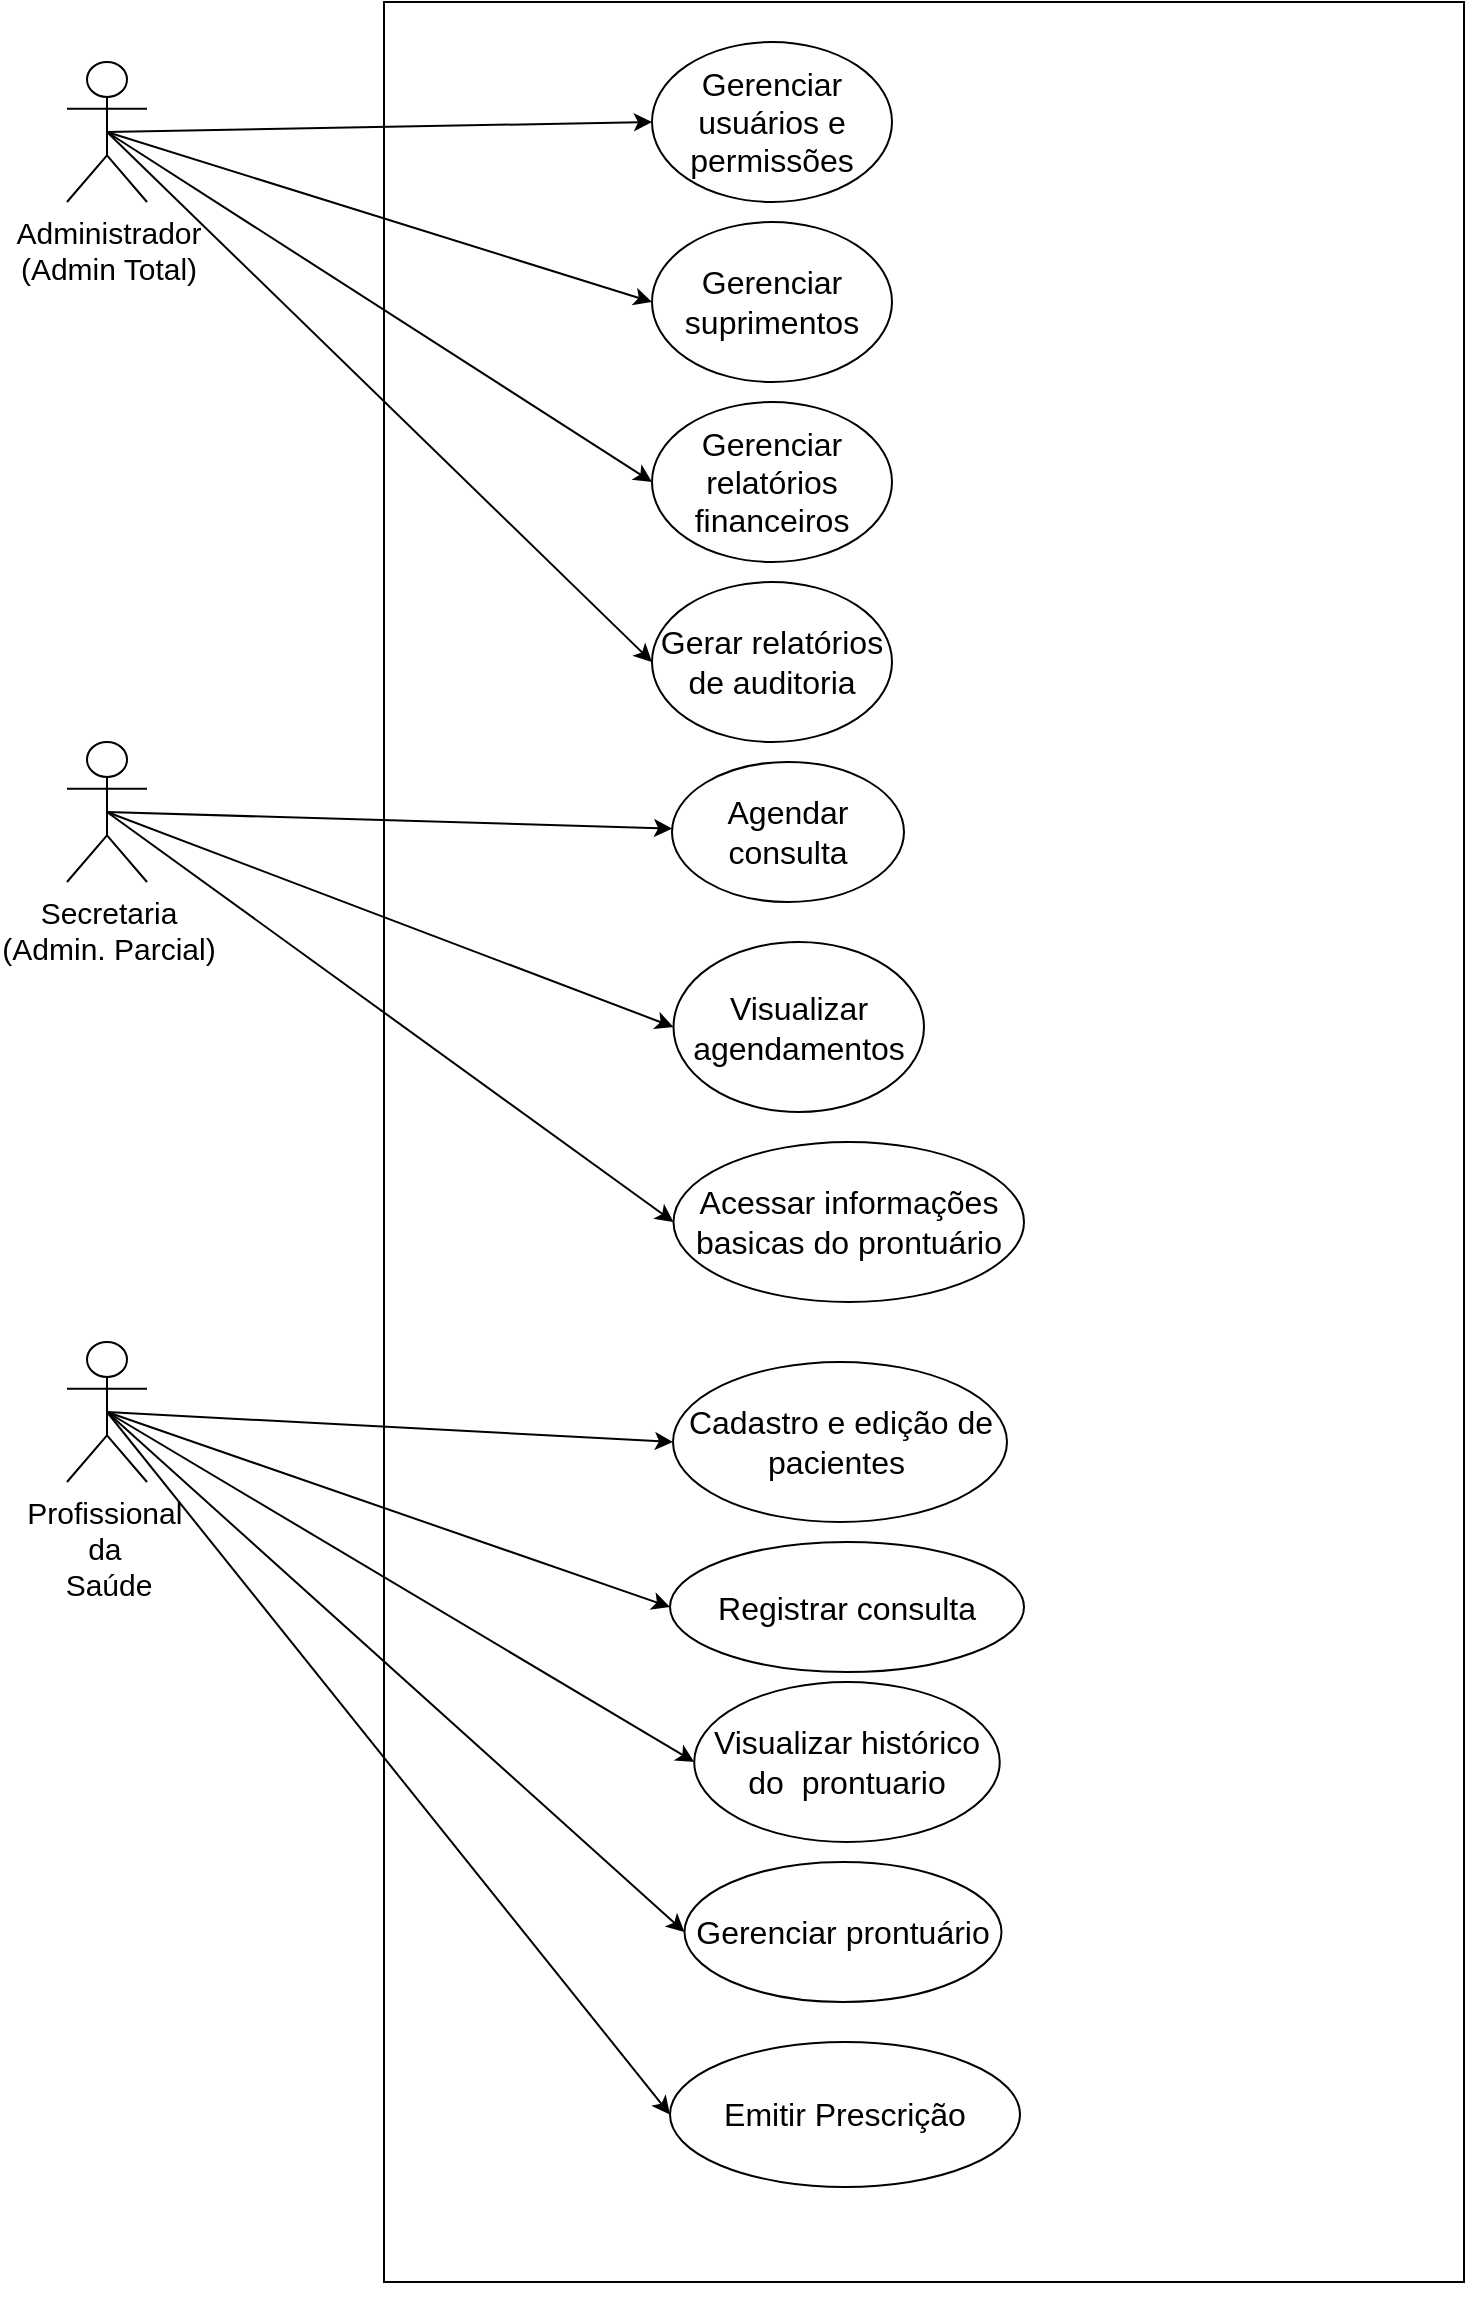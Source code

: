 <mxfile version="27.1.4">
  <diagram name="Página-1" id="UMtj5xjudxrgKfKB_ZxX">
    <mxGraphModel grid="1" page="1" gridSize="10" guides="1" tooltips="1" connect="1" arrows="1" fold="1" pageScale="1" pageWidth="827" pageHeight="1169" background="none" math="0" shadow="0">
      <root>
        <mxCell id="0" />
        <mxCell id="1" parent="0" />
        <mxCell id="Nqwm3EvhNHWY8KDwzce0-4" value="Administrador&lt;br&gt;(Admin Total)&lt;br&gt;&lt;div&gt;&lt;br&gt;&lt;/div&gt;" style="shape=umlActor;verticalLabelPosition=bottom;verticalAlign=top;html=1;fontSize=15;" vertex="1" parent="1">
          <mxGeometry x="71.5" y="40" width="40" height="70" as="geometry" />
        </mxCell>
        <mxCell id="Nqwm3EvhNHWY8KDwzce0-9" value="" style="rounded=0;whiteSpace=wrap;html=1;" vertex="1" parent="1">
          <mxGeometry x="230" y="10" width="540" height="1140" as="geometry" />
        </mxCell>
        <mxCell id="Nqwm3EvhNHWY8KDwzce0-10" value="&lt;font style=&quot;font-size: 16px;&quot;&gt;Cadastro e edição de pacientes&amp;nbsp;&lt;/font&gt;" style="ellipse;whiteSpace=wrap;html=1;" vertex="1" parent="1">
          <mxGeometry x="374.5" y="690" width="167" height="80" as="geometry" />
        </mxCell>
        <mxCell id="Nqwm3EvhNHWY8KDwzce0-12" value="&lt;font style=&quot;font-size: 16px;&quot;&gt;Agendar consulta&lt;/font&gt;" style="ellipse;whiteSpace=wrap;html=1;" vertex="1" parent="1">
          <mxGeometry x="374" y="390" width="116" height="70" as="geometry" />
        </mxCell>
        <mxCell id="Nqwm3EvhNHWY8KDwzce0-14" value="&lt;span style=&quot;font-size: 16px;&quot;&gt;Emitir Prescrição&lt;/span&gt;" style="ellipse;whiteSpace=wrap;html=1;" vertex="1" parent="1">
          <mxGeometry x="373" y="1030" width="175" height="72.5" as="geometry" />
        </mxCell>
        <mxCell id="Nqwm3EvhNHWY8KDwzce0-18" value="&lt;font style=&quot;font-size: 16px;&quot;&gt;Acessar informações basicas do prontuário&lt;/font&gt;" style="ellipse;whiteSpace=wrap;html=1;" vertex="1" parent="1">
          <mxGeometry x="374.75" y="580" width="175.25" height="80" as="geometry" />
        </mxCell>
        <mxCell id="Nqwm3EvhNHWY8KDwzce0-24" value="" style="endArrow=classic;html=1;rounded=0;exitX=0.5;exitY=0.5;exitDx=0;exitDy=0;exitPerimeter=0;" edge="1" parent="1" source="Nqwm3EvhNHWY8KDwzce0-63" target="Nqwm3EvhNHWY8KDwzce0-12">
          <mxGeometry width="50" height="50" relative="1" as="geometry">
            <mxPoint x="90.75" y="405" as="sourcePoint" />
            <mxPoint x="40" y="360" as="targetPoint" />
          </mxGeometry>
        </mxCell>
        <mxCell id="Nqwm3EvhNHWY8KDwzce0-25" value="" style="endArrow=classic;html=1;rounded=0;entryX=0;entryY=0.5;entryDx=0;entryDy=0;exitX=0.5;exitY=0.5;exitDx=0;exitDy=0;exitPerimeter=0;" edge="1" parent="1" source="Nqwm3EvhNHWY8KDwzce0-63" target="Nqwm3EvhNHWY8KDwzce0-17">
          <mxGeometry width="50" height="50" relative="1" as="geometry">
            <mxPoint x="90.75" y="405" as="sourcePoint" />
            <mxPoint x="389.06" y="493.82" as="targetPoint" />
          </mxGeometry>
        </mxCell>
        <mxCell id="Nqwm3EvhNHWY8KDwzce0-30" value="&lt;span style=&quot;font-size: 16px;&quot;&gt;Registrar consulta&lt;/span&gt;" style="ellipse;whiteSpace=wrap;html=1;" vertex="1" parent="1">
          <mxGeometry x="373" y="780" width="177" height="65" as="geometry" />
        </mxCell>
        <mxCell id="Nqwm3EvhNHWY8KDwzce0-31" value="&lt;span style=&quot;font-size: 16px;&quot;&gt;Gerenciar prontuário&lt;/span&gt;" style="ellipse;whiteSpace=wrap;html=1;" vertex="1" parent="1">
          <mxGeometry x="380.25" y="940" width="158.5" height="70" as="geometry" />
        </mxCell>
        <mxCell id="Nqwm3EvhNHWY8KDwzce0-33" value="" style="endArrow=classic;html=1;rounded=0;entryX=0;entryY=0.5;entryDx=0;entryDy=0;exitX=0.5;exitY=0.5;exitDx=0;exitDy=0;exitPerimeter=0;" edge="1" parent="1" source="Nqwm3EvhNHWY8KDwzce0-50" target="Nqwm3EvhNHWY8KDwzce0-30">
          <mxGeometry width="50" height="50" relative="1" as="geometry">
            <mxPoint x="90.5" y="715" as="sourcePoint" />
            <mxPoint x="140.5" y="665" as="targetPoint" />
          </mxGeometry>
        </mxCell>
        <mxCell id="Nqwm3EvhNHWY8KDwzce0-35" value="" style="endArrow=classic;html=1;rounded=0;entryX=0;entryY=0.5;entryDx=0;entryDy=0;exitX=0.5;exitY=0.5;exitDx=0;exitDy=0;exitPerimeter=0;" edge="1" parent="1" source="Nqwm3EvhNHWY8KDwzce0-50" target="Nqwm3EvhNHWY8KDwzce0-31">
          <mxGeometry width="50" height="50" relative="1" as="geometry">
            <mxPoint x="90.5" y="715" as="sourcePoint" />
            <mxPoint x="140.5" y="665" as="targetPoint" />
          </mxGeometry>
        </mxCell>
        <mxCell id="Nqwm3EvhNHWY8KDwzce0-36" value="" style="endArrow=classic;html=1;rounded=0;entryX=0;entryY=0.5;entryDx=0;entryDy=0;exitX=0.5;exitY=0.5;exitDx=0;exitDy=0;exitPerimeter=0;" edge="1" parent="1" source="Nqwm3EvhNHWY8KDwzce0-50" target="Nqwm3EvhNHWY8KDwzce0-14">
          <mxGeometry width="50" height="50" relative="1" as="geometry">
            <mxPoint x="90.5" y="715" as="sourcePoint" />
            <mxPoint x="140.5" y="665" as="targetPoint" />
          </mxGeometry>
        </mxCell>
        <mxCell id="Nqwm3EvhNHWY8KDwzce0-37" value="" style="endArrow=classic;html=1;rounded=0;entryX=0;entryY=0.5;entryDx=0;entryDy=0;exitX=0.5;exitY=0.5;exitDx=0;exitDy=0;exitPerimeter=0;" edge="1" parent="1" source="Nqwm3EvhNHWY8KDwzce0-50" target="Nqwm3EvhNHWY8KDwzce0-10">
          <mxGeometry width="50" height="50" relative="1" as="geometry">
            <mxPoint x="90.5" y="715" as="sourcePoint" />
            <mxPoint x="140.5" y="665" as="targetPoint" />
          </mxGeometry>
        </mxCell>
        <mxCell id="Nqwm3EvhNHWY8KDwzce0-41" value="" style="endArrow=classic;html=1;rounded=0;entryX=0;entryY=0.5;entryDx=0;entryDy=0;exitX=0.5;exitY=0.5;exitDx=0;exitDy=0;exitPerimeter=0;" edge="1" parent="1" source="Nqwm3EvhNHWY8KDwzce0-63" target="Nqwm3EvhNHWY8KDwzce0-18">
          <mxGeometry width="50" height="50" relative="1" as="geometry">
            <mxPoint x="90.75" y="405" as="sourcePoint" />
            <mxPoint x="373.5" y="531" as="targetPoint" />
          </mxGeometry>
        </mxCell>
        <mxCell id="Nqwm3EvhNHWY8KDwzce0-42" value="&lt;font style=&quot;font-size: 16px;&quot;&gt;Gerenciar usuários e permissões&lt;/font&gt;" style="ellipse;whiteSpace=wrap;html=1;" vertex="1" parent="1">
          <mxGeometry x="364" y="30" width="120" height="80" as="geometry" />
        </mxCell>
        <mxCell id="Nqwm3EvhNHWY8KDwzce0-43" value="&lt;font style=&quot;font-size: 16px;&quot;&gt;Gerenciar suprimentos&lt;/font&gt;" style="ellipse;whiteSpace=wrap;html=1;" vertex="1" parent="1">
          <mxGeometry x="364" y="120" width="120" height="80" as="geometry" />
        </mxCell>
        <mxCell id="Nqwm3EvhNHWY8KDwzce0-44" value="&lt;font style=&quot;font-size: 16px;&quot;&gt;Gerenciar relatórios financeiros&lt;/font&gt;" style="ellipse;whiteSpace=wrap;html=1;" vertex="1" parent="1">
          <mxGeometry x="364" y="210" width="120" height="80" as="geometry" />
        </mxCell>
        <mxCell id="Nqwm3EvhNHWY8KDwzce0-45" value="" style="endArrow=classic;html=1;rounded=0;exitX=0.5;exitY=0.5;exitDx=0;exitDy=0;exitPerimeter=0;" edge="1" parent="1" source="Nqwm3EvhNHWY8KDwzce0-4">
          <mxGeometry width="50" height="50" relative="1" as="geometry">
            <mxPoint x="314" y="120" as="sourcePoint" />
            <mxPoint x="364" y="70" as="targetPoint" />
          </mxGeometry>
        </mxCell>
        <mxCell id="Nqwm3EvhNHWY8KDwzce0-46" value="" style="endArrow=classic;html=1;rounded=0;exitX=0.5;exitY=0.5;exitDx=0;exitDy=0;exitPerimeter=0;entryX=0;entryY=0.5;entryDx=0;entryDy=0;" edge="1" parent="1" source="Nqwm3EvhNHWY8KDwzce0-4" target="Nqwm3EvhNHWY8KDwzce0-43">
          <mxGeometry width="50" height="50" relative="1" as="geometry">
            <mxPoint x="125" y="50" as="sourcePoint" />
            <mxPoint x="364" y="70" as="targetPoint" />
          </mxGeometry>
        </mxCell>
        <mxCell id="Nqwm3EvhNHWY8KDwzce0-47" value="" style="endArrow=classic;html=1;rounded=0;exitX=0.5;exitY=0.5;exitDx=0;exitDy=0;exitPerimeter=0;entryX=0;entryY=0.5;entryDx=0;entryDy=0;" edge="1" parent="1" source="Nqwm3EvhNHWY8KDwzce0-4" target="Nqwm3EvhNHWY8KDwzce0-44">
          <mxGeometry width="50" height="50" relative="1" as="geometry">
            <mxPoint x="125" y="50" as="sourcePoint" />
            <mxPoint x="364" y="160" as="targetPoint" />
          </mxGeometry>
        </mxCell>
        <mxCell id="Nqwm3EvhNHWY8KDwzce0-17" value="&lt;font style=&quot;font-size: 16px;&quot;&gt;Visualizar agendamentos&lt;/font&gt;" style="ellipse;whiteSpace=wrap;html=1;" vertex="1" parent="1">
          <mxGeometry x="374.75" y="480" width="125.25" height="85" as="geometry" />
        </mxCell>
        <mxCell id="Nqwm3EvhNHWY8KDwzce0-50" value="&lt;div&gt;Profissional&amp;nbsp;&lt;/div&gt;&lt;div&gt;da&amp;nbsp;&lt;/div&gt;&lt;div&gt;Saúde&lt;/div&gt;&lt;div&gt;&lt;br&gt;&lt;/div&gt;" style="shape=umlActor;verticalLabelPosition=bottom;verticalAlign=top;html=1;fontSize=15;align=center;" vertex="1" parent="1">
          <mxGeometry x="71.5" y="680" width="40" height="70" as="geometry" />
        </mxCell>
        <mxCell id="Nqwm3EvhNHWY8KDwzce0-53" style="edgeStyle=orthogonalEdgeStyle;rounded=0;orthogonalLoop=1;jettySize=auto;html=1;exitX=0.5;exitY=1;exitDx=0;exitDy=0;" edge="1" parent="1" source="Nqwm3EvhNHWY8KDwzce0-9" target="Nqwm3EvhNHWY8KDwzce0-9">
          <mxGeometry relative="1" as="geometry" />
        </mxCell>
        <mxCell id="Nqwm3EvhNHWY8KDwzce0-57" value="&lt;font style=&quot;font-size: 16px;&quot;&gt;Gerar relatórios de auditoria&lt;/font&gt;" style="ellipse;whiteSpace=wrap;html=1;" vertex="1" parent="1">
          <mxGeometry x="364" y="300" width="120" height="80" as="geometry" />
        </mxCell>
        <mxCell id="Nqwm3EvhNHWY8KDwzce0-58" value="" style="endArrow=classic;html=1;rounded=0;exitX=0.5;exitY=0.5;exitDx=0;exitDy=0;exitPerimeter=0;entryX=0;entryY=0.5;entryDx=0;entryDy=0;" edge="1" parent="1" source="Nqwm3EvhNHWY8KDwzce0-4" target="Nqwm3EvhNHWY8KDwzce0-57">
          <mxGeometry width="50" height="50" relative="1" as="geometry">
            <mxPoint x="150" y="185" as="sourcePoint" />
            <mxPoint x="200" y="135" as="targetPoint" />
          </mxGeometry>
        </mxCell>
        <mxCell id="Nqwm3EvhNHWY8KDwzce0-60" value="&lt;span style=&quot;font-size: 16px;&quot;&gt;Visualizar histórico do&amp;nbsp; prontuario&lt;/span&gt;" style="ellipse;whiteSpace=wrap;html=1;" vertex="1" parent="1">
          <mxGeometry x="385.12" y="850" width="152.75" height="80" as="geometry" />
        </mxCell>
        <mxCell id="Nqwm3EvhNHWY8KDwzce0-61" value="" style="endArrow=classic;html=1;rounded=0;entryX=0;entryY=0.5;entryDx=0;entryDy=0;exitX=0.5;exitY=0.5;exitDx=0;exitDy=0;exitPerimeter=0;" edge="1" parent="1" source="Nqwm3EvhNHWY8KDwzce0-50" target="Nqwm3EvhNHWY8KDwzce0-60">
          <mxGeometry width="50" height="50" relative="1" as="geometry">
            <mxPoint x="305.5" y="920" as="sourcePoint" />
            <mxPoint x="355.5" y="870" as="targetPoint" />
          </mxGeometry>
        </mxCell>
        <mxCell id="Nqwm3EvhNHWY8KDwzce0-63" value="&lt;div&gt;Secretaria&lt;/div&gt;&lt;div&gt;(Admin. Parcial)&lt;/div&gt;" style="shape=umlActor;verticalLabelPosition=bottom;verticalAlign=top;html=1;fontSize=15;" vertex="1" parent="1">
          <mxGeometry x="71.5" y="380" width="40" height="70" as="geometry" />
        </mxCell>
      </root>
    </mxGraphModel>
  </diagram>
</mxfile>

